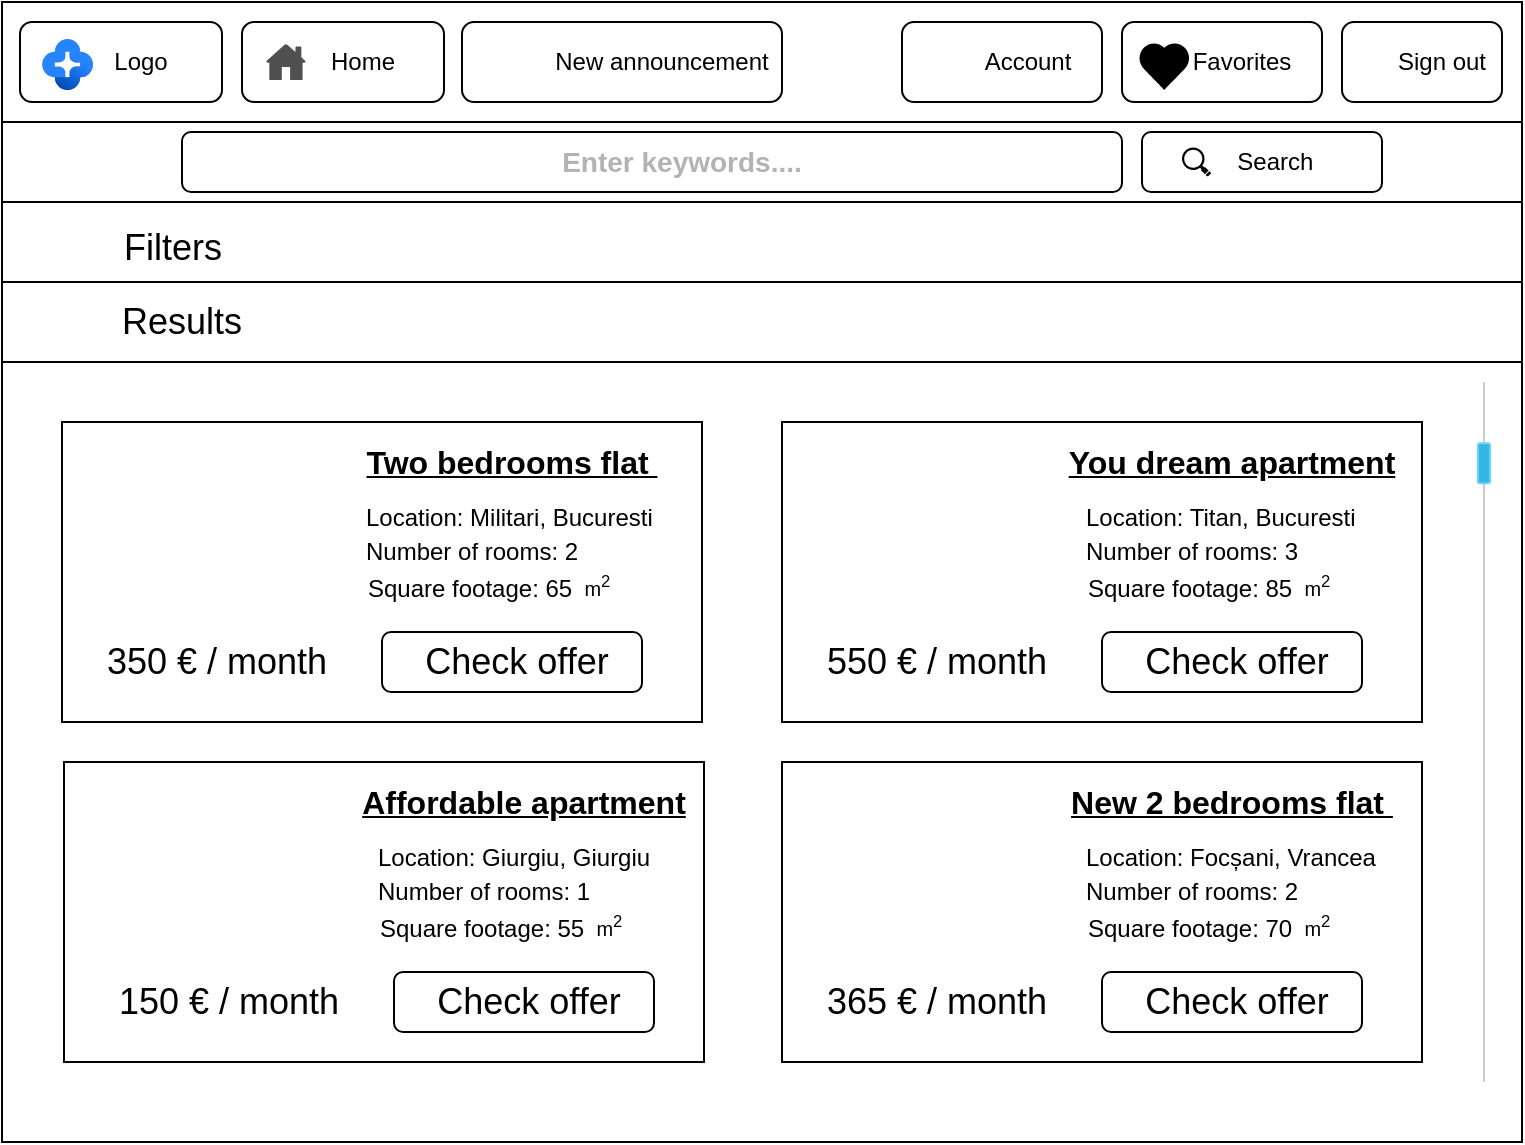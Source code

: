 <mxfile version="12.8.2" type="device"><diagram id="j-k4983RLC92VkiinecZ" name="Page-1"><mxGraphModel dx="1038" dy="499" grid="1" gridSize="10" guides="1" tooltips="1" connect="1" arrows="1" fold="1" page="1" pageScale="1" pageWidth="827" pageHeight="1169" math="0" shadow="0"><root><mxCell id="0"/><mxCell id="1" parent="0"/><mxCell id="hcSyhpRboSbkNug-5WWE-37" value="" style="rounded=0;whiteSpace=wrap;html=1;" vertex="1" parent="1"><mxGeometry x="40" y="220" width="760" height="390" as="geometry"/></mxCell><mxCell id="hcSyhpRboSbkNug-5WWE-70" value="" style="group;fillColor=#cce5ff;strokeColor=#36393d;" vertex="1" connectable="0" parent="1"><mxGeometry x="70" y="250" width="320" height="150" as="geometry"/></mxCell><mxCell id="hcSyhpRboSbkNug-5WWE-44" value="" style="rounded=0;whiteSpace=wrap;html=1;" vertex="1" parent="hcSyhpRboSbkNug-5WWE-70"><mxGeometry width="320" height="150" as="geometry"/></mxCell><mxCell id="hcSyhpRboSbkNug-5WWE-53" value="&lt;b&gt;&lt;u&gt;&lt;font style=&quot;font-size: 16px&quot;&gt;Two bedrooms flat&amp;nbsp;&lt;/font&gt;&lt;/u&gt;&lt;/b&gt;" style="text;html=1;strokeColor=none;fillColor=none;align=center;verticalAlign=middle;whiteSpace=wrap;rounded=0;" vertex="1" parent="hcSyhpRboSbkNug-5WWE-70"><mxGeometry x="135" y="10" width="180" height="20" as="geometry"/></mxCell><mxCell id="hcSyhpRboSbkNug-5WWE-58" value="&lt;font style=&quot;font-size: 18px&quot;&gt;350 € / month&amp;nbsp;&lt;/font&gt;" style="text;html=1;strokeColor=none;fillColor=none;align=center;verticalAlign=middle;whiteSpace=wrap;rounded=0;gradientColor=none;" vertex="1" parent="hcSyhpRboSbkNug-5WWE-70"><mxGeometry x="15" y="110" width="130" height="20" as="geometry"/></mxCell><mxCell id="hcSyhpRboSbkNug-5WWE-59" value="&lt;font style=&quot;font-size: 18px&quot;&gt;&amp;nbsp;Check offer&lt;/font&gt;" style="rounded=1;whiteSpace=wrap;html=1;align=center;strokeWidth=1;" vertex="1" parent="hcSyhpRboSbkNug-5WWE-70"><mxGeometry x="160" y="105" width="130" height="30" as="geometry"/></mxCell><mxCell id="hcSyhpRboSbkNug-5WWE-60" value="" style="group" vertex="1" connectable="0" parent="hcSyhpRboSbkNug-5WWE-70"><mxGeometry x="150" y="40" width="156" height="50" as="geometry"/></mxCell><mxCell id="hcSyhpRboSbkNug-5WWE-54" value="Location: Militari, Bucuresti" style="text;html=1;strokeColor=none;fillColor=none;align=left;verticalAlign=middle;whiteSpace=wrap;rounded=0;spacingLeft=0;" vertex="1" parent="hcSyhpRboSbkNug-5WWE-60"><mxGeometry width="154.967" height="16.667" as="geometry"/></mxCell><mxCell id="hcSyhpRboSbkNug-5WWE-56" value="Number of rooms: 2" style="text;html=1;strokeColor=none;fillColor=none;align=left;verticalAlign=middle;whiteSpace=wrap;rounded=0;spacingLeft=0;" vertex="1" parent="hcSyhpRboSbkNug-5WWE-60"><mxGeometry y="16.667" width="154.967" height="16.667" as="geometry"/></mxCell><mxCell id="hcSyhpRboSbkNug-5WWE-57" value="Square footage: 65&amp;nbsp;&lt;span style=&quot;font-size: 10px&quot;&gt;&amp;nbsp;m&lt;sup&gt;2&lt;/sup&gt;&lt;/span&gt;" style="text;html=1;strokeColor=none;fillColor=none;align=left;verticalAlign=middle;whiteSpace=wrap;rounded=0;spacingLeft=0;" vertex="1" parent="hcSyhpRboSbkNug-5WWE-60"><mxGeometry x="1.033" y="33.333" width="154.967" height="16.667" as="geometry"/></mxCell><mxCell id="hcSyhpRboSbkNug-5WWE-69" style="edgeStyle=orthogonalEdgeStyle;rounded=0;orthogonalLoop=1;jettySize=auto;html=1;exitX=0.5;exitY=1;exitDx=0;exitDy=0;" edge="1" parent="hcSyhpRboSbkNug-5WWE-60" source="hcSyhpRboSbkNug-5WWE-56" target="hcSyhpRboSbkNug-5WWE-56"><mxGeometry relative="1" as="geometry"/></mxCell><mxCell id="hcSyhpRboSbkNug-5WWE-68" value="" style="shape=image;html=1;verticalAlign=top;verticalLabelPosition=bottom;labelBackgroundColor=#ffffff;imageAspect=0;aspect=fixed;image=https://cdn4.iconfinder.com/data/icons/ionicons/512/icon-image-128.png;fillColor=none;gradientColor=none;align=center;" vertex="1" parent="hcSyhpRboSbkNug-5WWE-70"><mxGeometry x="20" width="110" height="110" as="geometry"/></mxCell><mxCell id="hcSyhpRboSbkNug-5WWE-71" value="" style="group" vertex="1" connectable="0" parent="1"><mxGeometry x="430" y="250" width="320" height="150" as="geometry"/></mxCell><mxCell id="hcSyhpRboSbkNug-5WWE-72" value="" style="rounded=0;whiteSpace=wrap;html=1;" vertex="1" parent="hcSyhpRboSbkNug-5WWE-71"><mxGeometry width="320" height="150" as="geometry"/></mxCell><mxCell id="hcSyhpRboSbkNug-5WWE-73" value="&lt;span style=&quot;font-size: 16px&quot;&gt;&lt;b&gt;&lt;u&gt;You dream apartment&lt;/u&gt;&lt;/b&gt;&lt;/span&gt;" style="text;html=1;strokeColor=none;fillColor=none;align=center;verticalAlign=middle;whiteSpace=wrap;rounded=0;" vertex="1" parent="hcSyhpRboSbkNug-5WWE-71"><mxGeometry x="135" y="10" width="180" height="20" as="geometry"/></mxCell><mxCell id="hcSyhpRboSbkNug-5WWE-74" value="&lt;font style=&quot;font-size: 18px&quot;&gt;550 € / month&amp;nbsp;&lt;/font&gt;" style="text;html=1;strokeColor=none;fillColor=none;align=center;verticalAlign=middle;whiteSpace=wrap;rounded=0;gradientColor=none;" vertex="1" parent="hcSyhpRboSbkNug-5WWE-71"><mxGeometry x="15" y="110" width="130" height="20" as="geometry"/></mxCell><mxCell id="hcSyhpRboSbkNug-5WWE-75" value="&lt;font style=&quot;font-size: 18px&quot;&gt;&amp;nbsp;Check offer&lt;/font&gt;" style="rounded=1;whiteSpace=wrap;html=1;align=center;" vertex="1" parent="hcSyhpRboSbkNug-5WWE-71"><mxGeometry x="160" y="105" width="130" height="30" as="geometry"/></mxCell><mxCell id="hcSyhpRboSbkNug-5WWE-76" value="" style="group" vertex="1" connectable="0" parent="hcSyhpRboSbkNug-5WWE-71"><mxGeometry x="150" y="40" width="156" height="50" as="geometry"/></mxCell><mxCell id="hcSyhpRboSbkNug-5WWE-77" value="Location: Titan, Bucuresti" style="text;html=1;strokeColor=none;fillColor=none;align=left;verticalAlign=middle;whiteSpace=wrap;rounded=0;spacingLeft=0;" vertex="1" parent="hcSyhpRboSbkNug-5WWE-76"><mxGeometry width="154.967" height="16.667" as="geometry"/></mxCell><mxCell id="hcSyhpRboSbkNug-5WWE-78" value="Number of rooms: 3&amp;nbsp;" style="text;html=1;strokeColor=none;fillColor=none;align=left;verticalAlign=middle;whiteSpace=wrap;rounded=0;spacingLeft=0;" vertex="1" parent="hcSyhpRboSbkNug-5WWE-76"><mxGeometry y="16.667" width="154.967" height="16.667" as="geometry"/></mxCell><mxCell id="hcSyhpRboSbkNug-5WWE-79" value="Square footage: 85&amp;nbsp;&lt;span style=&quot;font-size: 10px&quot;&gt;&amp;nbsp;m&lt;sup&gt;2&lt;/sup&gt;&lt;/span&gt;" style="text;html=1;strokeColor=none;fillColor=none;align=left;verticalAlign=middle;whiteSpace=wrap;rounded=0;spacingLeft=0;" vertex="1" parent="hcSyhpRboSbkNug-5WWE-76"><mxGeometry x="1.033" y="33.333" width="154.967" height="16.667" as="geometry"/></mxCell><mxCell id="hcSyhpRboSbkNug-5WWE-80" style="edgeStyle=orthogonalEdgeStyle;rounded=0;orthogonalLoop=1;jettySize=auto;html=1;exitX=0.5;exitY=1;exitDx=0;exitDy=0;" edge="1" parent="hcSyhpRboSbkNug-5WWE-76" source="hcSyhpRboSbkNug-5WWE-78" target="hcSyhpRboSbkNug-5WWE-78"><mxGeometry relative="1" as="geometry"/></mxCell><mxCell id="hcSyhpRboSbkNug-5WWE-81" value="" style="shape=image;html=1;verticalAlign=top;verticalLabelPosition=bottom;labelBackgroundColor=#ffffff;imageAspect=0;aspect=fixed;image=https://cdn4.iconfinder.com/data/icons/ionicons/512/icon-image-128.png;fillColor=none;gradientColor=none;align=center;" vertex="1" parent="hcSyhpRboSbkNug-5WWE-71"><mxGeometry x="20" width="110" height="110" as="geometry"/></mxCell><mxCell id="hcSyhpRboSbkNug-5WWE-82" value="" style="group" vertex="1" connectable="0" parent="1"><mxGeometry x="430" y="420" width="320" height="150" as="geometry"/></mxCell><mxCell id="hcSyhpRboSbkNug-5WWE-83" value="" style="rounded=0;whiteSpace=wrap;html=1;" vertex="1" parent="hcSyhpRboSbkNug-5WWE-82"><mxGeometry width="320" height="150" as="geometry"/></mxCell><mxCell id="hcSyhpRboSbkNug-5WWE-84" value="&lt;b&gt;&lt;u&gt;&lt;font style=&quot;font-size: 16px&quot;&gt;New 2 bedrooms flat&amp;nbsp;&lt;/font&gt;&lt;/u&gt;&lt;/b&gt;" style="text;html=1;strokeColor=none;fillColor=none;align=center;verticalAlign=middle;whiteSpace=wrap;rounded=0;" vertex="1" parent="hcSyhpRboSbkNug-5WWE-82"><mxGeometry x="135" y="10" width="180" height="20" as="geometry"/></mxCell><mxCell id="hcSyhpRboSbkNug-5WWE-85" value="&lt;font style=&quot;font-size: 18px&quot;&gt;365 € / month&amp;nbsp;&lt;/font&gt;" style="text;html=1;strokeColor=none;fillColor=none;align=center;verticalAlign=middle;whiteSpace=wrap;rounded=0;gradientColor=none;" vertex="1" parent="hcSyhpRboSbkNug-5WWE-82"><mxGeometry x="15" y="110" width="130" height="20" as="geometry"/></mxCell><mxCell id="hcSyhpRboSbkNug-5WWE-86" value="&lt;font style=&quot;font-size: 18px&quot;&gt;&amp;nbsp;Check offer&lt;/font&gt;" style="rounded=1;whiteSpace=wrap;html=1;align=center;" vertex="1" parent="hcSyhpRboSbkNug-5WWE-82"><mxGeometry x="160" y="105" width="130" height="30" as="geometry"/></mxCell><mxCell id="hcSyhpRboSbkNug-5WWE-87" value="" style="group" vertex="1" connectable="0" parent="hcSyhpRboSbkNug-5WWE-82"><mxGeometry x="150" y="40" width="156" height="50" as="geometry"/></mxCell><mxCell id="hcSyhpRboSbkNug-5WWE-88" value="Location: Focșani, Vrancea" style="text;html=1;strokeColor=none;fillColor=none;align=left;verticalAlign=middle;whiteSpace=wrap;rounded=0;spacingLeft=0;" vertex="1" parent="hcSyhpRboSbkNug-5WWE-87"><mxGeometry width="154.967" height="16.667" as="geometry"/></mxCell><mxCell id="hcSyhpRboSbkNug-5WWE-89" value="Number of rooms: 2" style="text;html=1;strokeColor=none;fillColor=none;align=left;verticalAlign=middle;whiteSpace=wrap;rounded=0;spacingLeft=0;" vertex="1" parent="hcSyhpRboSbkNug-5WWE-87"><mxGeometry y="16.667" width="154.967" height="16.667" as="geometry"/></mxCell><mxCell id="hcSyhpRboSbkNug-5WWE-90" value="Square footage: 70&amp;nbsp;&lt;span style=&quot;font-size: 10px&quot;&gt;&amp;nbsp;m&lt;sup&gt;2&lt;/sup&gt;&lt;/span&gt;" style="text;html=1;strokeColor=none;fillColor=none;align=left;verticalAlign=middle;whiteSpace=wrap;rounded=0;spacingLeft=0;" vertex="1" parent="hcSyhpRboSbkNug-5WWE-87"><mxGeometry x="1.033" y="33.333" width="154.967" height="16.667" as="geometry"/></mxCell><mxCell id="hcSyhpRboSbkNug-5WWE-91" style="edgeStyle=orthogonalEdgeStyle;rounded=0;orthogonalLoop=1;jettySize=auto;html=1;exitX=0.5;exitY=1;exitDx=0;exitDy=0;" edge="1" parent="hcSyhpRboSbkNug-5WWE-87" source="hcSyhpRboSbkNug-5WWE-89" target="hcSyhpRboSbkNug-5WWE-89"><mxGeometry relative="1" as="geometry"/></mxCell><mxCell id="hcSyhpRboSbkNug-5WWE-92" value="" style="shape=image;html=1;verticalAlign=top;verticalLabelPosition=bottom;labelBackgroundColor=#ffffff;imageAspect=0;aspect=fixed;image=https://cdn4.iconfinder.com/data/icons/ionicons/512/icon-image-128.png;fillColor=none;gradientColor=none;align=center;" vertex="1" parent="hcSyhpRboSbkNug-5WWE-82"><mxGeometry x="20" width="110" height="110" as="geometry"/></mxCell><mxCell id="hcSyhpRboSbkNug-5WWE-94" value="" style="group" vertex="1" connectable="0" parent="1"><mxGeometry x="76" y="420" width="320" height="150" as="geometry"/></mxCell><mxCell id="hcSyhpRboSbkNug-5WWE-95" value="" style="rounded=0;whiteSpace=wrap;html=1;" vertex="1" parent="hcSyhpRboSbkNug-5WWE-94"><mxGeometry x="-5" width="320" height="150" as="geometry"/></mxCell><mxCell id="hcSyhpRboSbkNug-5WWE-96" value="&lt;span style=&quot;font-size: 16px&quot;&gt;&lt;b&gt;&lt;u&gt;Affordable apartment&lt;/u&gt;&lt;/b&gt;&lt;/span&gt;" style="text;html=1;strokeColor=none;fillColor=none;align=center;verticalAlign=middle;whiteSpace=wrap;rounded=0;" vertex="1" parent="hcSyhpRboSbkNug-5WWE-94"><mxGeometry x="135" y="10" width="180" height="20" as="geometry"/></mxCell><mxCell id="hcSyhpRboSbkNug-5WWE-97" value="&lt;font style=&quot;font-size: 18px&quot;&gt;150 € / month&amp;nbsp;&lt;/font&gt;" style="text;html=1;strokeColor=none;fillColor=none;align=center;verticalAlign=middle;whiteSpace=wrap;rounded=0;gradientColor=none;" vertex="1" parent="hcSyhpRboSbkNug-5WWE-94"><mxGeometry x="15" y="110" width="130" height="20" as="geometry"/></mxCell><mxCell id="hcSyhpRboSbkNug-5WWE-98" value="&lt;font style=&quot;font-size: 18px&quot;&gt;&amp;nbsp;Check offer&lt;/font&gt;" style="rounded=1;whiteSpace=wrap;html=1;align=center;" vertex="1" parent="hcSyhpRboSbkNug-5WWE-94"><mxGeometry x="160" y="105" width="130" height="30" as="geometry"/></mxCell><mxCell id="hcSyhpRboSbkNug-5WWE-99" value="" style="group" vertex="1" connectable="0" parent="hcSyhpRboSbkNug-5WWE-94"><mxGeometry x="150" y="40" width="156" height="50" as="geometry"/></mxCell><mxCell id="hcSyhpRboSbkNug-5WWE-100" value="Location: Giurgiu, Giurgiu" style="text;html=1;strokeColor=none;fillColor=none;align=left;verticalAlign=middle;whiteSpace=wrap;rounded=0;spacingLeft=0;" vertex="1" parent="hcSyhpRboSbkNug-5WWE-99"><mxGeometry width="154.967" height="16.667" as="geometry"/></mxCell><mxCell id="hcSyhpRboSbkNug-5WWE-101" value="Number of rooms: 1" style="text;html=1;strokeColor=none;fillColor=none;align=left;verticalAlign=middle;whiteSpace=wrap;rounded=0;spacingLeft=0;" vertex="1" parent="hcSyhpRboSbkNug-5WWE-99"><mxGeometry y="16.667" width="154.967" height="16.667" as="geometry"/></mxCell><mxCell id="hcSyhpRboSbkNug-5WWE-102" value="Square footage: 55&amp;nbsp;&lt;span style=&quot;font-size: 10px&quot;&gt;&amp;nbsp;m&lt;sup&gt;2&lt;/sup&gt;&lt;/span&gt;" style="text;html=1;strokeColor=none;fillColor=none;align=left;verticalAlign=middle;whiteSpace=wrap;rounded=0;spacingLeft=0;" vertex="1" parent="hcSyhpRboSbkNug-5WWE-99"><mxGeometry x="1.033" y="33.333" width="154.967" height="16.667" as="geometry"/></mxCell><mxCell id="hcSyhpRboSbkNug-5WWE-103" style="edgeStyle=orthogonalEdgeStyle;rounded=0;orthogonalLoop=1;jettySize=auto;html=1;exitX=0.5;exitY=1;exitDx=0;exitDy=0;" edge="1" parent="hcSyhpRboSbkNug-5WWE-99" source="hcSyhpRboSbkNug-5WWE-101" target="hcSyhpRboSbkNug-5WWE-101"><mxGeometry relative="1" as="geometry"/></mxCell><mxCell id="hcSyhpRboSbkNug-5WWE-104" value="" style="shape=image;html=1;verticalAlign=top;verticalLabelPosition=bottom;labelBackgroundColor=#ffffff;imageAspect=0;aspect=fixed;image=https://cdn4.iconfinder.com/data/icons/ionicons/512/icon-image-128.png;fillColor=none;gradientColor=none;align=center;" vertex="1" parent="hcSyhpRboSbkNug-5WWE-94"><mxGeometry x="20" width="110" height="110" as="geometry"/></mxCell><mxCell id="hcSyhpRboSbkNug-5WWE-106" value="" style="verticalLabelPosition=bottom;verticalAlign=top;html=1;shadow=0;dashed=0;strokeWidth=1;shape=mxgraph.android.quickscroll3;dy=0.116;fillColor=#33b5e5;strokeColor=#66D5F5;align=center;" vertex="1" parent="1"><mxGeometry x="778" y="230" width="6" height="350" as="geometry"/></mxCell><mxCell id="hcSyhpRboSbkNug-5WWE-114" value="" style="group" vertex="1" connectable="0" parent="1"><mxGeometry x="40" y="40" width="760" height="100" as="geometry"/></mxCell><mxCell id="hcSyhpRboSbkNug-5WWE-29" value="" style="group" vertex="1" connectable="0" parent="hcSyhpRboSbkNug-5WWE-114"><mxGeometry width="760" height="100" as="geometry"/></mxCell><mxCell id="hcSyhpRboSbkNug-5WWE-26" value="" style="group" vertex="1" connectable="0" parent="hcSyhpRboSbkNug-5WWE-29"><mxGeometry y="60" width="760" height="40" as="geometry"/></mxCell><mxCell id="hcSyhpRboSbkNug-5WWE-2" value="" style="rounded=0;whiteSpace=wrap;html=1;" vertex="1" parent="hcSyhpRboSbkNug-5WWE-26"><mxGeometry width="760" height="40" as="geometry"/></mxCell><mxCell id="hcSyhpRboSbkNug-5WWE-3" value="" style="rounded=1;whiteSpace=wrap;html=1;" vertex="1" parent="hcSyhpRboSbkNug-5WWE-26"><mxGeometry x="90" y="5" width="470" height="30" as="geometry"/></mxCell><mxCell id="hcSyhpRboSbkNug-5WWE-4" value="&amp;nbsp; &amp;nbsp; Search" style="rounded=1;whiteSpace=wrap;html=1;" vertex="1" parent="hcSyhpRboSbkNug-5WWE-26"><mxGeometry x="570" y="5" width="120" height="30" as="geometry"/></mxCell><mxCell id="hcSyhpRboSbkNug-5WWE-5" value="" style="shadow=0;dashed=0;html=1;strokeColor=none;fillColor=#000000;labelPosition=center;verticalLabelPosition=bottom;verticalAlign=top;align=center;outlineConnect=0;shape=mxgraph.veeam.magnifying_glass;pointerEvents=1;" vertex="1" parent="hcSyhpRboSbkNug-5WWE-26"><mxGeometry x="590" y="12.8" width="14.61" height="14.4" as="geometry"/></mxCell><mxCell id="hcSyhpRboSbkNug-5WWE-25" value="Enter keywords...." style="text;html=1;strokeColor=none;fillColor=none;align=center;verticalAlign=middle;whiteSpace=wrap;rounded=0;fontColor=#B3B3B3;fontStyle=1;fontSize=14;" vertex="1" parent="hcSyhpRboSbkNug-5WWE-26"><mxGeometry x="230" y="10" width="220" height="20" as="geometry"/></mxCell><mxCell id="hcSyhpRboSbkNug-5WWE-28" value="" style="group" vertex="1" connectable="0" parent="hcSyhpRboSbkNug-5WWE-29"><mxGeometry width="760" height="60" as="geometry"/></mxCell><mxCell id="hcSyhpRboSbkNug-5WWE-1" value="" style="rounded=0;whiteSpace=wrap;html=1;" vertex="1" parent="hcSyhpRboSbkNug-5WWE-28"><mxGeometry width="760" height="60" as="geometry"/></mxCell><mxCell id="hcSyhpRboSbkNug-5WWE-6" value="" style="group" vertex="1" connectable="0" parent="hcSyhpRboSbkNug-5WWE-28"><mxGeometry x="120" y="10" width="101" height="40" as="geometry"/></mxCell><mxCell id="hcSyhpRboSbkNug-5WWE-7" value="Home" style="rounded=1;whiteSpace=wrap;html=1;spacingLeft=20;" vertex="1" parent="hcSyhpRboSbkNug-5WWE-6"><mxGeometry width="101" height="40" as="geometry"/></mxCell><mxCell id="hcSyhpRboSbkNug-5WWE-8" value="" style="pointerEvents=1;shadow=0;dashed=0;html=1;strokeColor=none;fillColor=#505050;labelPosition=center;verticalLabelPosition=bottom;verticalAlign=top;outlineConnect=0;align=center;shape=mxgraph.office.concepts.home;" vertex="1" parent="hcSyhpRboSbkNug-5WWE-6"><mxGeometry x="12" y="11" width="20" height="18" as="geometry"/></mxCell><mxCell id="hcSyhpRboSbkNug-5WWE-9" value="" style="group" vertex="1" connectable="0" parent="hcSyhpRboSbkNug-5WWE-28"><mxGeometry x="9" y="10" width="101" height="40" as="geometry"/></mxCell><mxCell id="hcSyhpRboSbkNug-5WWE-10" value="Logo" style="rounded=1;whiteSpace=wrap;html=1;spacingLeft=20;" vertex="1" parent="hcSyhpRboSbkNug-5WWE-9"><mxGeometry width="101" height="40" as="geometry"/></mxCell><mxCell id="hcSyhpRboSbkNug-5WWE-11" value="" style="image;image=img/lib/atlassian/Clover_Logo.svg;fillColor=#000000;" vertex="1" parent="hcSyhpRboSbkNug-5WWE-9"><mxGeometry x="11" y="8.5" width="25.5" height="25.5" as="geometry"/></mxCell><mxCell id="hcSyhpRboSbkNug-5WWE-12" value="" style="group" vertex="1" connectable="0" parent="hcSyhpRboSbkNug-5WWE-28"><mxGeometry x="200" y="10" width="190" height="40" as="geometry"/></mxCell><mxCell id="hcSyhpRboSbkNug-5WWE-13" value="" style="group;spacingLeft=60;" vertex="1" connectable="0" parent="hcSyhpRboSbkNug-5WWE-12"><mxGeometry width="190" height="40" as="geometry"/></mxCell><mxCell id="hcSyhpRboSbkNug-5WWE-14" value="New announcement" style="rounded=1;whiteSpace=wrap;html=1;spacingLeft=40;" vertex="1" parent="hcSyhpRboSbkNug-5WWE-13"><mxGeometry x="30" width="160" height="40" as="geometry"/></mxCell><mxCell id="hcSyhpRboSbkNug-5WWE-15" value="" style="shape=image;html=1;verticalAlign=top;verticalLabelPosition=bottom;labelBackgroundColor=#ffffff;imageAspect=0;aspect=fixed;image=https://cdn2.iconfinder.com/data/icons/picol-vector/32/document_text_add-128.png;fillColor=#000000;" vertex="1" parent="hcSyhpRboSbkNug-5WWE-13"><mxGeometry x="50" y="9.88" width="20.25" height="20.25" as="geometry"/></mxCell><mxCell id="hcSyhpRboSbkNug-5WWE-16" value="" style="group" vertex="1" connectable="0" parent="hcSyhpRboSbkNug-5WWE-28"><mxGeometry x="560" y="10" width="100" height="40" as="geometry"/></mxCell><mxCell id="hcSyhpRboSbkNug-5WWE-17" value="Favorites" style="rounded=1;whiteSpace=wrap;html=1;spacingLeft=20;align=center;" vertex="1" parent="hcSyhpRboSbkNug-5WWE-16"><mxGeometry width="100" height="40" as="geometry"/></mxCell><mxCell id="hcSyhpRboSbkNug-5WWE-18" value="" style="shape=mxgraph.signs.healthcare.heart_1;html=1;fillColor=#000000;strokeColor=none;verticalLabelPosition=bottom;verticalAlign=top;align=center;" vertex="1" parent="hcSyhpRboSbkNug-5WWE-16"><mxGeometry x="8" y="10" width="26.3" height="24" as="geometry"/></mxCell><mxCell id="hcSyhpRboSbkNug-5WWE-19" value="" style="group" vertex="1" connectable="0" parent="hcSyhpRboSbkNug-5WWE-28"><mxGeometry x="450" y="10" width="100" height="40" as="geometry"/></mxCell><mxCell id="hcSyhpRboSbkNug-5WWE-20" value="&amp;nbsp; &amp;nbsp; &amp;nbsp; &amp;nbsp; Account" style="rounded=1;whiteSpace=wrap;html=1;" vertex="1" parent="hcSyhpRboSbkNug-5WWE-19"><mxGeometry width="100" height="40" as="geometry"/></mxCell><mxCell id="hcSyhpRboSbkNug-5WWE-21" value="" style="shape=image;html=1;verticalAlign=top;verticalLabelPosition=bottom;labelBackgroundColor=#ffffff;imageAspect=0;aspect=fixed;image=https://cdn4.iconfinder.com/data/icons/music-ui-solid-24px/24/user_account_profile-2-128.png;fillColor=#000000;" vertex="1" parent="hcSyhpRboSbkNug-5WWE-19"><mxGeometry x="10" y="6" width="28" height="28" as="geometry"/></mxCell><mxCell id="hcSyhpRboSbkNug-5WWE-22" value="" style="group" vertex="1" connectable="0" parent="hcSyhpRboSbkNug-5WWE-28"><mxGeometry x="670" y="10" width="80" height="40" as="geometry"/></mxCell><mxCell id="hcSyhpRboSbkNug-5WWE-23" value="Sign out" style="rounded=1;whiteSpace=wrap;html=1;spacingLeft=20;" vertex="1" parent="hcSyhpRboSbkNug-5WWE-22"><mxGeometry width="80" height="40" as="geometry"/></mxCell><mxCell id="hcSyhpRboSbkNug-5WWE-24" value="" style="shape=image;html=1;verticalAlign=top;verticalLabelPosition=bottom;labelBackgroundColor=#ffffff;imageAspect=0;aspect=fixed;image=https://cdn1.iconfinder.com/data/icons/essential-21/128/Log_out-128.png;fillColor=#000000;" vertex="1" parent="hcSyhpRboSbkNug-5WWE-22"><mxGeometry x="5" y="9" width="24" height="24" as="geometry"/></mxCell><mxCell id="hcSyhpRboSbkNug-5WWE-116" value="" style="group;verticalAlign=middle;fontSize=18;" vertex="1" connectable="0" parent="1"><mxGeometry x="40" y="180" width="760" height="40" as="geometry"/></mxCell><mxCell id="hcSyhpRboSbkNug-5WWE-117" value="" style="rounded=0;whiteSpace=wrap;html=1;" vertex="1" parent="hcSyhpRboSbkNug-5WWE-116"><mxGeometry width="760" height="40" as="geometry"/></mxCell><mxCell id="hcSyhpRboSbkNug-5WWE-121" value="Results" style="text;html=1;strokeColor=none;fillColor=none;align=center;verticalAlign=middle;whiteSpace=wrap;rounded=0;fontSize=18;" vertex="1" parent="hcSyhpRboSbkNug-5WWE-116"><mxGeometry x="70" y="10" width="40" height="20" as="geometry"/></mxCell><mxCell id="hcSyhpRboSbkNug-5WWE-123" value="" style="group" vertex="1" connectable="0" parent="1"><mxGeometry x="40" y="140" width="760" height="40" as="geometry"/></mxCell><mxCell id="hcSyhpRboSbkNug-5WWE-30" value="" style="rounded=0;whiteSpace=wrap;html=1;" vertex="1" parent="hcSyhpRboSbkNug-5WWE-123"><mxGeometry width="760" height="40" as="geometry"/></mxCell><mxCell id="hcSyhpRboSbkNug-5WWE-31" value="&lt;font style=&quot;font-size: 18px&quot;&gt;Filters&lt;/font&gt;" style="text;html=1;strokeColor=none;fillColor=none;align=center;verticalAlign=middle;whiteSpace=wrap;rounded=0;strokeWidth=1;fontSize=18;spacingLeft=-9;" vertex="1" parent="hcSyhpRboSbkNug-5WWE-123"><mxGeometry x="70" y="12.5" width="40" height="20" as="geometry"/></mxCell><mxCell id="hcSyhpRboSbkNug-5WWE-36" value="" style="shape=image;html=1;verticalAlign=top;verticalLabelPosition=bottom;labelBackgroundColor=#ffffff;imageAspect=0;aspect=fixed;image=https://cdn2.iconfinder.com/data/icons/flat-ui-icons-24-px/24/plus-24-128.png" vertex="1" parent="hcSyhpRboSbkNug-5WWE-123"><mxGeometry x="20" y="7.5" width="25" height="25" as="geometry"/></mxCell></root></mxGraphModel></diagram></mxfile>